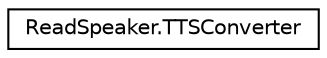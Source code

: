 digraph "Graphical Class Hierarchy"
{
 // LATEX_PDF_SIZE
  edge [fontname="Helvetica",fontsize="10",labelfontname="Helvetica",labelfontsize="10"];
  node [fontname="Helvetica",fontsize="10",shape=record];
  rankdir="LR";
  Node0 [label="ReadSpeaker.TTSConverter",height=0.2,width=0.4,color="black", fillcolor="white", style="filled",URL="$classReadSpeaker_1_1TTSConverter.html",tooltip="Encapsulates the text-to-speech conversion process."];
}
